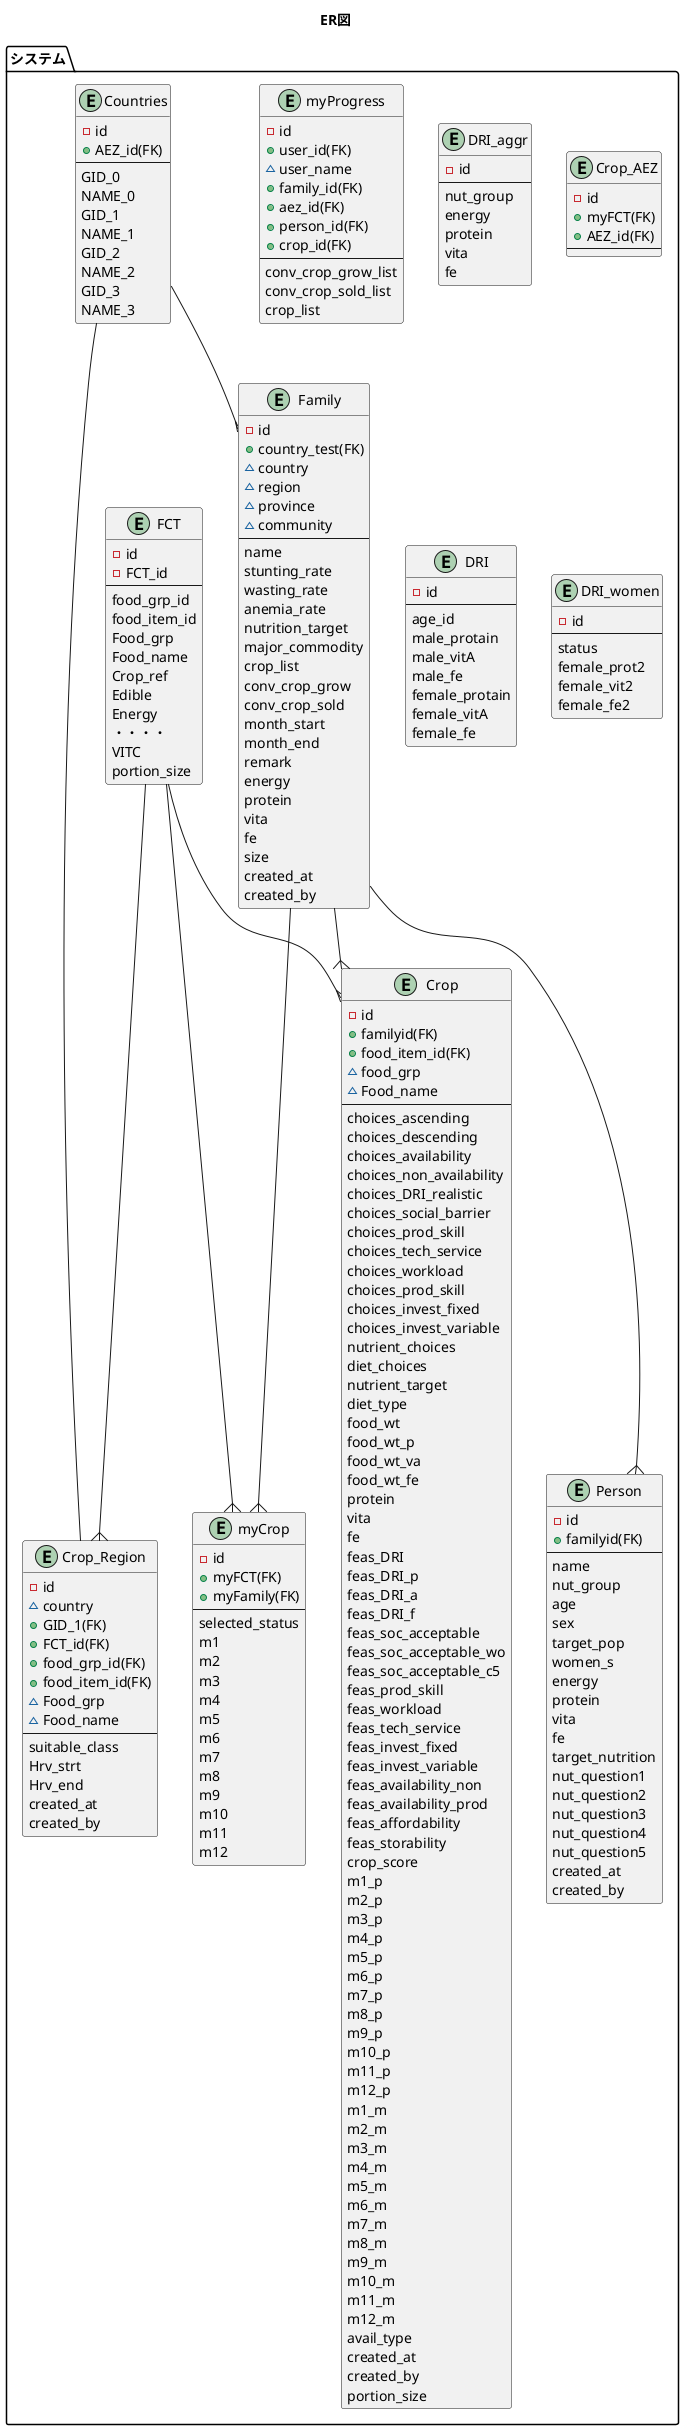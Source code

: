 @startuml
title ER図
package "システム" {
  entity Countries {
      - id
      +  AEZ_id(FK)
--
      GID_0
      NAME_0
      GID_1
      NAME_1
      GID_2
      NAME_2
      GID_3
      NAME_3
  }

  entity FCT {
    - id
    - FCT_id
--
      food_grp_id
      food_item_id
      Food_grp
      Food_name
      Crop_ref
      Edible
      Energy
      ・・・・
      VITC
      portion_size
  }

  entity Family {
    - id
    + country_test(FK)
    ~ country
    ~ region
    ~ province
    ~ community
--
      name
      stunting_rate
      wasting_rate
      anemia_rate
      nutrition_target
      major_commodity
      crop_list
      conv_crop_grow
      conv_crop_sold
      month_start
      month_end
      remark
      energy
      protein
      vita
      fe
      size
      created_at
      created_by
  }

  entity myCrop {
    - id
    +  myFCT(FK)
    +  myFamily(FK)
--
      selected_status
      m1
      m2
      m3
      m4
      m5
      m6
      m7
      m8
      m9
      m10
      m11
      m12
  }

  entity myProgress {
    - id
    +  user_id(FK)
    ~  user_name
    +  family_id(FK)
    +  aez_id(FK)
    +  person_id(FK)
    +  crop_id(FK)
--
      conv_crop_grow_list
      conv_crop_sold_list
      crop_list
  }

  entity DRI_aggr {
    - id
--
      nut_group
      energy
      protein
      vita
      fe
  }

  entity Crop_Region {
    - id
    ~  country
    +  GID_1(FK)
    +  FCT_id(FK)
    +  food_grp_id(FK)
    +  food_item_id(FK)
    ~  Food_grp
    ~  Food_name
--
      suitable_class
      Hrv_strt
      Hrv_end
      created_at
      created_by
  }

  entity Crop_AEZ {
    - id
    +  myFCT(FK)
    +  AEZ_id(FK)
--
  }

  entity DRI {
    - id
--
      age_id
      male_protain
      male_vitA
      male_fe
      female_protain
      female_vitA
      female_fe
  }

  entity DRI_women {
    - id
--
      status
      female_prot2
      female_vit2
      female_fe2
  }

  entity Person {
    - id
    +  familyid(FK)
--
      name
      nut_group
      age
      sex
      target_pop
      women_s
      energy
      protein
      vita
      fe
      target_nutrition
      nut_question1
      nut_question2
      nut_question3
      nut_question4
      nut_question5
      created_at
      created_by
  }

  entity Crop {
    - id
    + familyid(FK)
    + food_item_id(FK)
    ~ food_grp
    ~ Food_name
--
      choices_ascending
      choices_descending
      choices_availability
      choices_non_availability
      choices_DRI_realistic
      choices_social_barrier
      choices_prod_skill
      choices_tech_service
      choices_workload
      choices_prod_skill
      choices_invest_fixed
      choices_invest_variable
      nutrient_choices
      diet_choices
      nutrient_target
      diet_type
      food_wt
      food_wt_p
      food_wt_va
      food_wt_fe
      protein
      vita
      fe
      feas_DRI
      feas_DRI_p
      feas_DRI_a
      feas_DRI_f
      feas_soc_acceptable
      feas_soc_acceptable_wo
      feas_soc_acceptable_c5
      feas_prod_skill
      feas_workload
      feas_tech_service
      feas_invest_fixed
      feas_invest_variable
      feas_availability_non
      feas_availability_prod
      feas_affordability
      feas_storability
      crop_score
      m1_p
      m2_p
      m3_p
      m4_p
      m5_p
      m6_p
      m7_p
      m8_p
      m9_p
      m10_p
      m11_p
      m12_p
      m1_m
      m2_m
      m3_m
      m4_m
      m5_m
      m6_m
      m7_m
      m8_m
      m9_m
      m10_m
      m11_m
      m12_m
      avail_type
      created_at
      created_by
      portion_size
}

Countries --{ Family
Family --{ Person
Family --{ Crop
FCT --{ Crop
Countries -- Crop_Region
FCT --{ Crop_Region
FCT --{ myCrop
Family --{ myCrop


/'
------ :1
----|| :1 and only 1
----o| :0 or 1
-----{ :many
----|{ :1 or more
----o{ :0 or many
'/
@enduml
